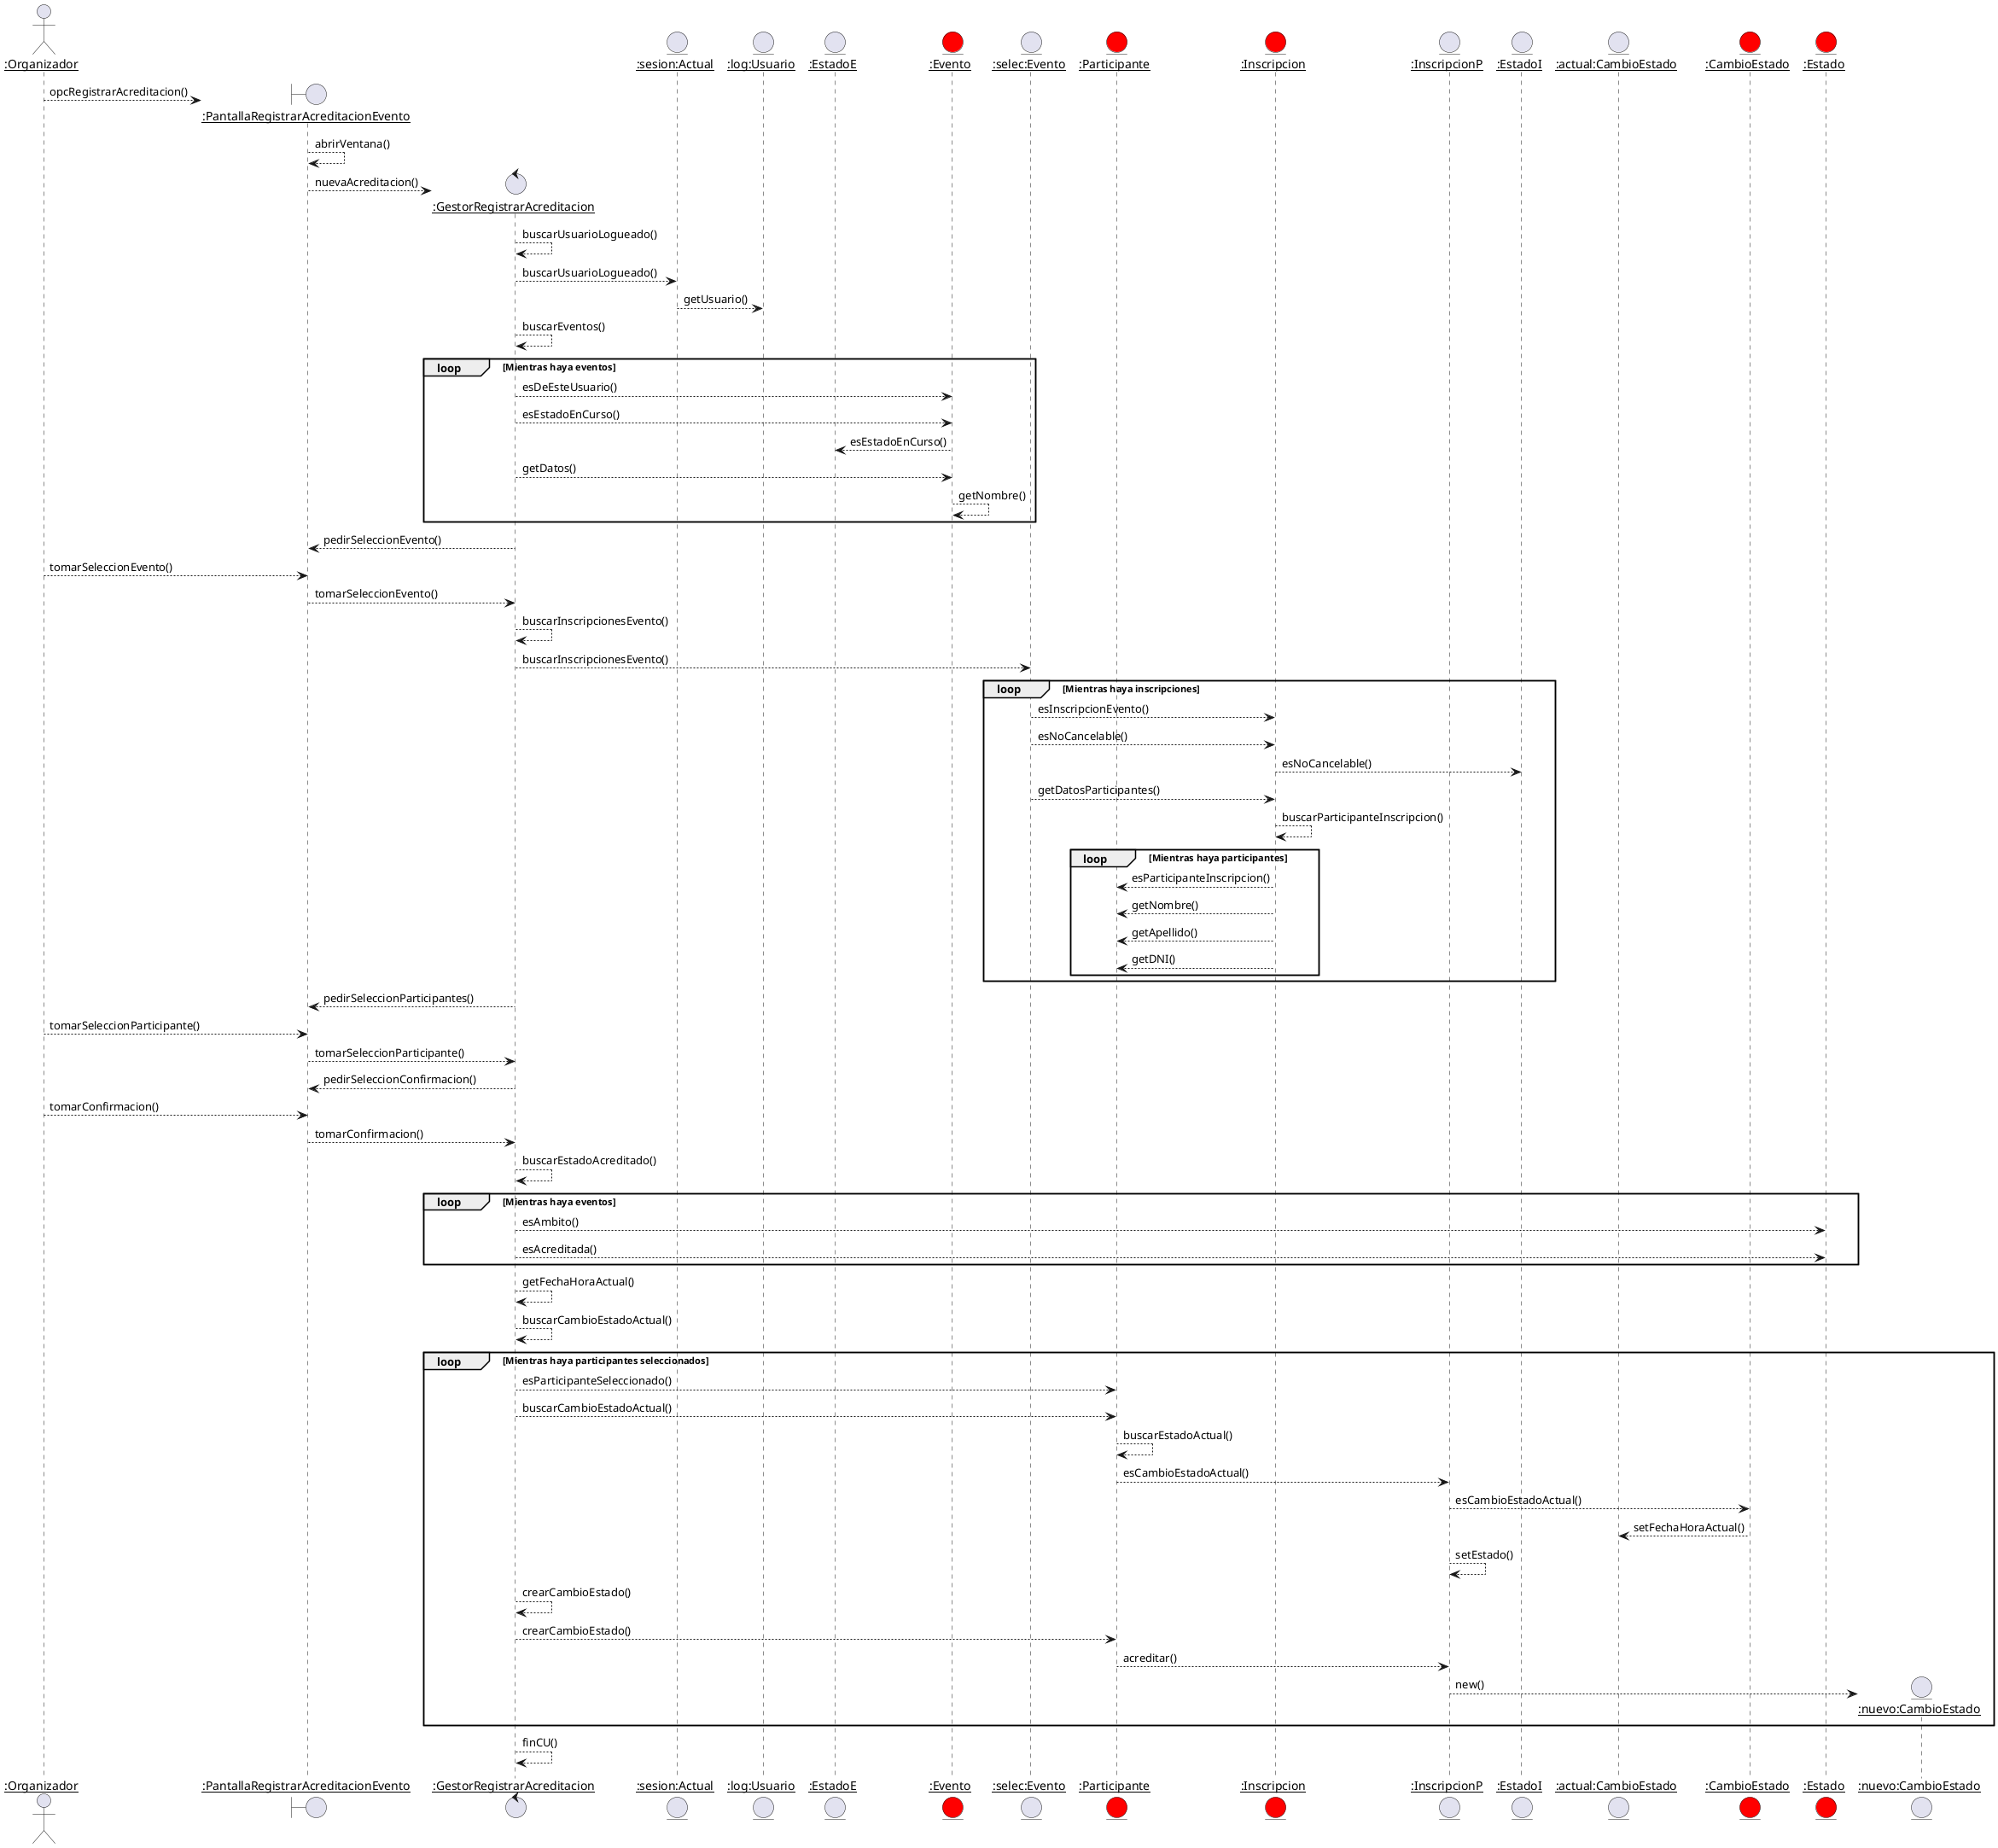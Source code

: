@startuml diagrama secuencia

actor "__:Organizador__" as O

create boundary "__:PantallaRegistrarAcreditacionEvento__" as PAE

O --> PAE : opcRegistrarAcreditacion()

PAE --> PAE : abrirVentana()

create control "__:GestorRegistrarAcreditacion__" as GRA

PAE --> GRA : nuevaAcreditacion()

entity "__:sesion:Actual__" as SA 
entity "__:log:Usuario__" as LU 

GRA --> GRA : buscarUsuarioLogueado()

GRA --> SA : buscarUsuarioLogueado()

SA --> LU : getUsuario()

GRA --> GRA : buscarEventos()
entity "__:EstadoE__" as EE
entity "__:Evento__" as E #Red

group loop [Mientras haya eventos]
    GRA --> E: esDeEsteUsuario()
    GRA --> E : esEstadoEnCurso()
    E --> EE: esEstadoEnCurso()

    GRA --> E : getDatos()
    E --> E : getNombre()
end

GRA --> PAE : pedirSeleccionEvento()

O --> PAE : tomarSeleccionEvento()

PAE --> GRA : tomarSeleccionEvento()

'Preguntar acerca de esta duda, de si obtengo directamente los punteros o si los busco'
GRA -->GRA : buscarInscripcionesEvento()
entity "__:selec:Evento__" as SE
GRA --> SE : buscarInscripcionesEvento()
entity "__:Participante__" as P #red
entity "__:Inscripcion__" as I #red

group loop [Mientras haya inscripciones]
    SE --> I :  esInscripcionEvento()
    SE --> I : esNoCancelable()
    entity "__:InscripcionP__" as IP
    entity "__:EstadoI__" as EI 
    I --> EI : esNoCancelable()

    SE --> I : getDatosParticipantes()
    I --> I : buscarParticipanteInscripcion()
    group loop [Mientras haya participantes]
        I --> P : esParticipanteInscripcion()
        I --> P : getNombre()
        I --> P : getApellido()
        I --> P : getDNI()
    end
end

GRA --> PAE : pedirSeleccionParticipantes()
O --> PAE : tomarSeleccionParticipante()
PAE --> GRA :tomarSeleccionParticipante()

GRA --> PAE : pedirSeleccionConfirmacion()

O --> PAE : tomarConfirmacion()
PAE --> GRA : tomarConfirmacion()

entity "__:actual:CambioEstado__" as ACE 
entity "__:CambioEstado__" as CE #red
entity "__:Estado__" as Estado #red 
GRA --> GRA : buscarEstadoAcreditado()
group loop [Mientras haya eventos]
    GRA --> Estado : esAmbito()
    GRA --> Estado: esAcreditada()
end

GRA --> GRA : getFechaHoraActual()
GRA --> GRA : buscarCambioEstadoActual()
group loop [Mientras haya participantes seleccionados]
    GRA --> P : esParticipanteSeleccionado()
    GRA --> P: buscarCambioEstadoActual()
    P --> P : buscarEstadoActual()
    P --> IP: esCambioEstadoActual()
    IP --> CE : esCambioEstadoActual()
    CE --> ACE : setFechaHoraActual()

    IP --> IP : setEstado()
    GRA --> GRA : crearCambioEstado()
    GRA --> P : crearCambioEstado()
    P --> IP : acreditar()
    create entity "__:nuevo:CambioEstado__" as nCE 
    IP --> nCE : new()
end

GRA --> GRA : finCU()
@enduml


